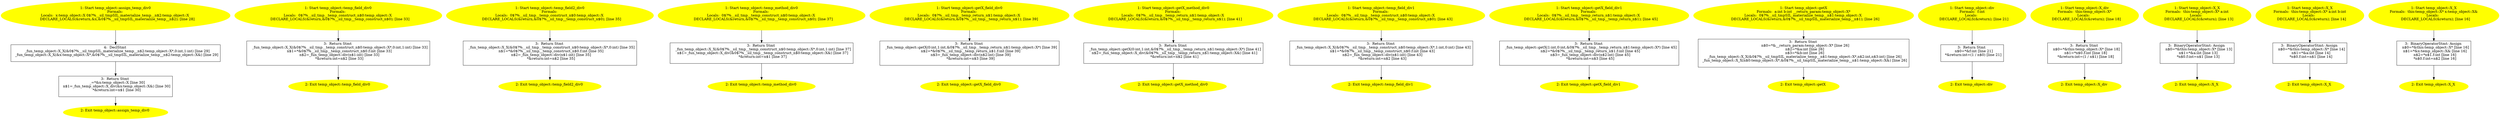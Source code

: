 /* @generated */
digraph iCFG {
"assign_temp_div0#temp_object#_ZN11temp_object16assign_temp_div0Ev.12a3ac8c6c054849d479a871a0d8fac8_1" [label="1: Start temp_object::assign_temp_div0\nFormals: \nLocals:  x:temp_object::X 0$?%__sil_tmpSIL_materialize_temp__n$2:temp_object::X \n   DECLARE_LOCALS(&return,&x,&0$?%__sil_tmpSIL_materialize_temp__n$2); [line 28]\n " color=yellow style=filled]
	

	 "assign_temp_div0#temp_object#_ZN11temp_object16assign_temp_div0Ev.12a3ac8c6c054849d479a871a0d8fac8_1" -> "assign_temp_div0#temp_object#_ZN11temp_object16assign_temp_div0Ev.12a3ac8c6c054849d479a871a0d8fac8_4" ;
"assign_temp_div0#temp_object#_ZN11temp_object16assign_temp_div0Ev.12a3ac8c6c054849d479a871a0d8fac8_2" [label="2: Exit temp_object::assign_temp_div0 \n  " color=yellow style=filled]
	

"assign_temp_div0#temp_object#_ZN11temp_object16assign_temp_div0Ev.12a3ac8c6c054849d479a871a0d8fac8_3" [label="3:  Return Stmt \n   _=*&x:temp_object::X [line 30]\n  n$1=_fun_temp_object::X_div(&x:temp_object::X&) [line 30]\n  *&return:int=n$1 [line 30]\n " shape="box"]
	

	 "assign_temp_div0#temp_object#_ZN11temp_object16assign_temp_div0Ev.12a3ac8c6c054849d479a871a0d8fac8_3" -> "assign_temp_div0#temp_object#_ZN11temp_object16assign_temp_div0Ev.12a3ac8c6c054849d479a871a0d8fac8_2" ;
"assign_temp_div0#temp_object#_ZN11temp_object16assign_temp_div0Ev.12a3ac8c6c054849d479a871a0d8fac8_4" [label="4:  DeclStmt \n   _fun_temp_object::X_X(&0$?%__sil_tmpSIL_materialize_temp__n$2:temp_object::X*,0:int,1:int) [line 29]\n  _fun_temp_object::X_X(&x:temp_object::X*,&0$?%__sil_tmpSIL_materialize_temp__n$2:temp_object::X&) [line 29]\n " shape="box"]
	

	 "assign_temp_div0#temp_object#_ZN11temp_object16assign_temp_div0Ev.12a3ac8c6c054849d479a871a0d8fac8_4" -> "assign_temp_div0#temp_object#_ZN11temp_object16assign_temp_div0Ev.12a3ac8c6c054849d479a871a0d8fac8_3" ;
"temp_field_div0#temp_object#_ZN11temp_object15temp_field_div0Ev.c5850f6003fb6b786a3d1c78e3ae2bba_1" [label="1: Start temp_object::temp_field_div0\nFormals: \nLocals:  0$?%__sil_tmp__temp_construct_n$0:temp_object::X \n   DECLARE_LOCALS(&return,&0$?%__sil_tmp__temp_construct_n$0); [line 33]\n " color=yellow style=filled]
	

	 "temp_field_div0#temp_object#_ZN11temp_object15temp_field_div0Ev.c5850f6003fb6b786a3d1c78e3ae2bba_1" -> "temp_field_div0#temp_object#_ZN11temp_object15temp_field_div0Ev.c5850f6003fb6b786a3d1c78e3ae2bba_3" ;
"temp_field_div0#temp_object#_ZN11temp_object15temp_field_div0Ev.c5850f6003fb6b786a3d1c78e3ae2bba_2" [label="2: Exit temp_object::temp_field_div0 \n  " color=yellow style=filled]
	

"temp_field_div0#temp_object#_ZN11temp_object15temp_field_div0Ev.c5850f6003fb6b786a3d1c78e3ae2bba_3" [label="3:  Return Stmt \n   _fun_temp_object::X_X(&0$?%__sil_tmp__temp_construct_n$0:temp_object::X*,0:int,1:int) [line 33]\n  n$1=*&0$?%__sil_tmp__temp_construct_n$0.f:int [line 33]\n  n$2=_fun_temp_object::div(n$1:int) [line 33]\n  *&return:int=n$2 [line 33]\n " shape="box"]
	

	 "temp_field_div0#temp_object#_ZN11temp_object15temp_field_div0Ev.c5850f6003fb6b786a3d1c78e3ae2bba_3" -> "temp_field_div0#temp_object#_ZN11temp_object15temp_field_div0Ev.c5850f6003fb6b786a3d1c78e3ae2bba_2" ;
"temp_field2_div0#temp_object#_ZN11temp_object16temp_field2_div0Ev.1e39503c66c0f1fd3a1cc7563bef4cfc_1" [label="1: Start temp_object::temp_field2_div0\nFormals: \nLocals:  0$?%__sil_tmp__temp_construct_n$0:temp_object::X \n   DECLARE_LOCALS(&return,&0$?%__sil_tmp__temp_construct_n$0); [line 35]\n " color=yellow style=filled]
	

	 "temp_field2_div0#temp_object#_ZN11temp_object16temp_field2_div0Ev.1e39503c66c0f1fd3a1cc7563bef4cfc_1" -> "temp_field2_div0#temp_object#_ZN11temp_object16temp_field2_div0Ev.1e39503c66c0f1fd3a1cc7563bef4cfc_3" ;
"temp_field2_div0#temp_object#_ZN11temp_object16temp_field2_div0Ev.1e39503c66c0f1fd3a1cc7563bef4cfc_2" [label="2: Exit temp_object::temp_field2_div0 \n  " color=yellow style=filled]
	

"temp_field2_div0#temp_object#_ZN11temp_object16temp_field2_div0Ev.1e39503c66c0f1fd3a1cc7563bef4cfc_3" [label="3:  Return Stmt \n   _fun_temp_object::X_X(&0$?%__sil_tmp__temp_construct_n$0:temp_object::X*,0:int) [line 35]\n  n$1=*&0$?%__sil_tmp__temp_construct_n$0.f:int [line 35]\n  n$2=_fun_temp_object::div(n$1:int) [line 35]\n  *&return:int=n$2 [line 35]\n " shape="box"]
	

	 "temp_field2_div0#temp_object#_ZN11temp_object16temp_field2_div0Ev.1e39503c66c0f1fd3a1cc7563bef4cfc_3" -> "temp_field2_div0#temp_object#_ZN11temp_object16temp_field2_div0Ev.1e39503c66c0f1fd3a1cc7563bef4cfc_2" ;
"temp_method_div0#temp_object#_ZN11temp_object16temp_method_div0Ev.fd6ae881136ea5e8268af1e92eb001b5_1" [label="1: Start temp_object::temp_method_div0\nFormals: \nLocals:  0$?%__sil_tmp__temp_construct_n$0:temp_object::X \n   DECLARE_LOCALS(&return,&0$?%__sil_tmp__temp_construct_n$0); [line 37]\n " color=yellow style=filled]
	

	 "temp_method_div0#temp_object#_ZN11temp_object16temp_method_div0Ev.fd6ae881136ea5e8268af1e92eb001b5_1" -> "temp_method_div0#temp_object#_ZN11temp_object16temp_method_div0Ev.fd6ae881136ea5e8268af1e92eb001b5_3" ;
"temp_method_div0#temp_object#_ZN11temp_object16temp_method_div0Ev.fd6ae881136ea5e8268af1e92eb001b5_2" [label="2: Exit temp_object::temp_method_div0 \n  " color=yellow style=filled]
	

"temp_method_div0#temp_object#_ZN11temp_object16temp_method_div0Ev.fd6ae881136ea5e8268af1e92eb001b5_3" [label="3:  Return Stmt \n   _fun_temp_object::X_X(&0$?%__sil_tmp__temp_construct_n$0:temp_object::X*,0:int,1:int) [line 37]\n  n$1=_fun_temp_object::X_div(&0$?%__sil_tmp__temp_construct_n$0:temp_object::X&) [line 37]\n  *&return:int=n$1 [line 37]\n " shape="box"]
	

	 "temp_method_div0#temp_object#_ZN11temp_object16temp_method_div0Ev.fd6ae881136ea5e8268af1e92eb001b5_3" -> "temp_method_div0#temp_object#_ZN11temp_object16temp_method_div0Ev.fd6ae881136ea5e8268af1e92eb001b5_2" ;
"getX_field_div0#temp_object#_ZN11temp_object15getX_field_div0Ev.5b29985c341a939f5d493914a467583d_1" [label="1: Start temp_object::getX_field_div0\nFormals: \nLocals:  0$?%__sil_tmp__temp_return_n$1:temp_object::X \n   DECLARE_LOCALS(&return,&0$?%__sil_tmp__temp_return_n$1); [line 39]\n " color=yellow style=filled]
	

	 "getX_field_div0#temp_object#_ZN11temp_object15getX_field_div0Ev.5b29985c341a939f5d493914a467583d_1" -> "getX_field_div0#temp_object#_ZN11temp_object15getX_field_div0Ev.5b29985c341a939f5d493914a467583d_3" ;
"getX_field_div0#temp_object#_ZN11temp_object15getX_field_div0Ev.5b29985c341a939f5d493914a467583d_2" [label="2: Exit temp_object::getX_field_div0 \n  " color=yellow style=filled]
	

"getX_field_div0#temp_object#_ZN11temp_object15getX_field_div0Ev.5b29985c341a939f5d493914a467583d_3" [label="3:  Return Stmt \n   _fun_temp_object::getX(0:int,1:int,&0$?%__sil_tmp__temp_return_n$1:temp_object::X*) [line 39]\n  n$2=*&0$?%__sil_tmp__temp_return_n$1.f:int [line 39]\n  n$3=_fun_temp_object::div(n$2:int) [line 39]\n  *&return:int=n$3 [line 39]\n " shape="box"]
	

	 "getX_field_div0#temp_object#_ZN11temp_object15getX_field_div0Ev.5b29985c341a939f5d493914a467583d_3" -> "getX_field_div0#temp_object#_ZN11temp_object15getX_field_div0Ev.5b29985c341a939f5d493914a467583d_2" ;
"getX_method_div0#temp_object#_ZN11temp_object16getX_method_div0Ev.4d32a7940fd90799bf1e7bbe4871b89d_1" [label="1: Start temp_object::getX_method_div0\nFormals: \nLocals:  0$?%__sil_tmp__temp_return_n$1:temp_object::X \n   DECLARE_LOCALS(&return,&0$?%__sil_tmp__temp_return_n$1); [line 41]\n " color=yellow style=filled]
	

	 "getX_method_div0#temp_object#_ZN11temp_object16getX_method_div0Ev.4d32a7940fd90799bf1e7bbe4871b89d_1" -> "getX_method_div0#temp_object#_ZN11temp_object16getX_method_div0Ev.4d32a7940fd90799bf1e7bbe4871b89d_3" ;
"getX_method_div0#temp_object#_ZN11temp_object16getX_method_div0Ev.4d32a7940fd90799bf1e7bbe4871b89d_2" [label="2: Exit temp_object::getX_method_div0 \n  " color=yellow style=filled]
	

"getX_method_div0#temp_object#_ZN11temp_object16getX_method_div0Ev.4d32a7940fd90799bf1e7bbe4871b89d_3" [label="3:  Return Stmt \n   _fun_temp_object::getX(0:int,1:int,&0$?%__sil_tmp__temp_return_n$1:temp_object::X*) [line 41]\n  n$2=_fun_temp_object::X_div(&0$?%__sil_tmp__temp_return_n$1:temp_object::X&) [line 41]\n  *&return:int=n$2 [line 41]\n " shape="box"]
	

	 "getX_method_div0#temp_object#_ZN11temp_object16getX_method_div0Ev.4d32a7940fd90799bf1e7bbe4871b89d_3" -> "getX_method_div0#temp_object#_ZN11temp_object16getX_method_div0Ev.4d32a7940fd90799bf1e7bbe4871b89d_2" ;
"temp_field_div1#temp_object#_ZN11temp_object15temp_field_div1Ev.6b83b7fff4c72405c2bf16f97790d6b5_1" [label="1: Start temp_object::temp_field_div1\nFormals: \nLocals:  0$?%__sil_tmp__temp_construct_n$0:temp_object::X \n   DECLARE_LOCALS(&return,&0$?%__sil_tmp__temp_construct_n$0); [line 43]\n " color=yellow style=filled]
	

	 "temp_field_div1#temp_object#_ZN11temp_object15temp_field_div1Ev.6b83b7fff4c72405c2bf16f97790d6b5_1" -> "temp_field_div1#temp_object#_ZN11temp_object15temp_field_div1Ev.6b83b7fff4c72405c2bf16f97790d6b5_3" ;
"temp_field_div1#temp_object#_ZN11temp_object15temp_field_div1Ev.6b83b7fff4c72405c2bf16f97790d6b5_2" [label="2: Exit temp_object::temp_field_div1 \n  " color=yellow style=filled]
	

"temp_field_div1#temp_object#_ZN11temp_object15temp_field_div1Ev.6b83b7fff4c72405c2bf16f97790d6b5_3" [label="3:  Return Stmt \n   _fun_temp_object::X_X(&0$?%__sil_tmp__temp_construct_n$0:temp_object::X*,1:int,0:int) [line 43]\n  n$1=*&0$?%__sil_tmp__temp_construct_n$0.f:int [line 43]\n  n$2=_fun_temp_object::div(n$1:int) [line 43]\n  *&return:int=n$2 [line 43]\n " shape="box"]
	

	 "temp_field_div1#temp_object#_ZN11temp_object15temp_field_div1Ev.6b83b7fff4c72405c2bf16f97790d6b5_3" -> "temp_field_div1#temp_object#_ZN11temp_object15temp_field_div1Ev.6b83b7fff4c72405c2bf16f97790d6b5_2" ;
"getX_field_div1#temp_object#_ZN11temp_object15getX_field_div1Ev.bc8679edc4e594a213a918e52ce423ce_1" [label="1: Start temp_object::getX_field_div1\nFormals: \nLocals:  0$?%__sil_tmp__temp_return_n$1:temp_object::X \n   DECLARE_LOCALS(&return,&0$?%__sil_tmp__temp_return_n$1); [line 45]\n " color=yellow style=filled]
	

	 "getX_field_div1#temp_object#_ZN11temp_object15getX_field_div1Ev.bc8679edc4e594a213a918e52ce423ce_1" -> "getX_field_div1#temp_object#_ZN11temp_object15getX_field_div1Ev.bc8679edc4e594a213a918e52ce423ce_3" ;
"getX_field_div1#temp_object#_ZN11temp_object15getX_field_div1Ev.bc8679edc4e594a213a918e52ce423ce_2" [label="2: Exit temp_object::getX_field_div1 \n  " color=yellow style=filled]
	

"getX_field_div1#temp_object#_ZN11temp_object15getX_field_div1Ev.bc8679edc4e594a213a918e52ce423ce_3" [label="3:  Return Stmt \n   _fun_temp_object::getX(1:int,0:int,&0$?%__sil_tmp__temp_return_n$1:temp_object::X*) [line 45]\n  n$2=*&0$?%__sil_tmp__temp_return_n$1.f:int [line 45]\n  n$3=_fun_temp_object::div(n$2:int) [line 45]\n  *&return:int=n$3 [line 45]\n " shape="box"]
	

	 "getX_field_div1#temp_object#_ZN11temp_object15getX_field_div1Ev.bc8679edc4e594a213a918e52ce423ce_3" -> "getX_field_div1#temp_object#_ZN11temp_object15getX_field_div1Ev.bc8679edc4e594a213a918e52ce423ce_2" ;
"getX#temp_object#_ZN11temp_object4getXEii.a1a849e28a4eb89f0963fb50faaf83e8_1" [label="1: Start temp_object::getX\nFormals:  a:int b:int __return_param:temp_object::X*\nLocals:  0$?%__sil_tmpSIL_materialize_temp__n$1:temp_object::X \n   DECLARE_LOCALS(&return,&0$?%__sil_tmpSIL_materialize_temp__n$1); [line 26]\n " color=yellow style=filled]
	

	 "getX#temp_object#_ZN11temp_object4getXEii.a1a849e28a4eb89f0963fb50faaf83e8_1" -> "getX#temp_object#_ZN11temp_object4getXEii.a1a849e28a4eb89f0963fb50faaf83e8_3" ;
"getX#temp_object#_ZN11temp_object4getXEii.a1a849e28a4eb89f0963fb50faaf83e8_2" [label="2: Exit temp_object::getX \n  " color=yellow style=filled]
	

"getX#temp_object#_ZN11temp_object4getXEii.a1a849e28a4eb89f0963fb50faaf83e8_3" [label="3:  Return Stmt \n   n$0=*&__return_param:temp_object::X* [line 26]\n  n$2=*&a:int [line 26]\n  n$3=*&b:int [line 26]\n  _fun_temp_object::X_X(&0$?%__sil_tmpSIL_materialize_temp__n$1:temp_object::X*,n$2:int,n$3:int) [line 26]\n  _fun_temp_object::X_X(n$0:temp_object::X*,&0$?%__sil_tmpSIL_materialize_temp__n$1:temp_object::X&) [line 26]\n " shape="box"]
	

	 "getX#temp_object#_ZN11temp_object4getXEii.a1a849e28a4eb89f0963fb50faaf83e8_3" -> "getX#temp_object#_ZN11temp_object4getXEii.a1a849e28a4eb89f0963fb50faaf83e8_2" ;
"div#temp_object#_ZN11temp_object3divEi.aaa9a554349d87ba5e34d1f795ba5669_1" [label="1: Start temp_object::div\nFormals:  f:int\nLocals:  \n   DECLARE_LOCALS(&return); [line 21]\n " color=yellow style=filled]
	

	 "div#temp_object#_ZN11temp_object3divEi.aaa9a554349d87ba5e34d1f795ba5669_1" -> "div#temp_object#_ZN11temp_object3divEi.aaa9a554349d87ba5e34d1f795ba5669_3" ;
"div#temp_object#_ZN11temp_object3divEi.aaa9a554349d87ba5e34d1f795ba5669_2" [label="2: Exit temp_object::div \n  " color=yellow style=filled]
	

"div#temp_object#_ZN11temp_object3divEi.aaa9a554349d87ba5e34d1f795ba5669_3" [label="3:  Return Stmt \n   n$0=*&f:int [line 21]\n  *&return:int=(1 / n$0) [line 21]\n " shape="box"]
	

	 "div#temp_object#_ZN11temp_object3divEi.aaa9a554349d87ba5e34d1f795ba5669_3" -> "div#temp_object#_ZN11temp_object3divEi.aaa9a554349d87ba5e34d1f795ba5669_2" ;
"div#X#temp_object#(_ZN11temp_object1X3divEv).1b0912dfec47ae634aae724a896b81b2_1" [label="1: Start temp_object::X_div\nFormals:  this:temp_object::X*\nLocals:  \n   DECLARE_LOCALS(&return); [line 18]\n " color=yellow style=filled]
	

	 "div#X#temp_object#(_ZN11temp_object1X3divEv).1b0912dfec47ae634aae724a896b81b2_1" -> "div#X#temp_object#(_ZN11temp_object1X3divEv).1b0912dfec47ae634aae724a896b81b2_3" ;
"div#X#temp_object#(_ZN11temp_object1X3divEv).1b0912dfec47ae634aae724a896b81b2_2" [label="2: Exit temp_object::X_div \n  " color=yellow style=filled]
	

"div#X#temp_object#(_ZN11temp_object1X3divEv).1b0912dfec47ae634aae724a896b81b2_3" [label="3:  Return Stmt \n   n$0=*&this:temp_object::X* [line 18]\n  n$1=*n$0.f:int [line 18]\n  *&return:int=(1 / n$1) [line 18]\n " shape="box"]
	

	 "div#X#temp_object#(_ZN11temp_object1X3divEv).1b0912dfec47ae634aae724a896b81b2_3" -> "div#X#temp_object#(_ZN11temp_object1X3divEv).1b0912dfec47ae634aae724a896b81b2_2" ;
"X#X#temp_object#{_ZN11temp_object1XC1Ei}.e1c826da726727094f4e1f9cc1134bee_1" [label="1: Start temp_object::X_X\nFormals:  this:temp_object::X* a:int\nLocals:  \n   DECLARE_LOCALS(&return); [line 13]\n " color=yellow style=filled]
	

	 "X#X#temp_object#{_ZN11temp_object1XC1Ei}.e1c826da726727094f4e1f9cc1134bee_1" -> "X#X#temp_object#{_ZN11temp_object1XC1Ei}.e1c826da726727094f4e1f9cc1134bee_3" ;
"X#X#temp_object#{_ZN11temp_object1XC1Ei}.e1c826da726727094f4e1f9cc1134bee_2" [label="2: Exit temp_object::X_X \n  " color=yellow style=filled]
	

"X#X#temp_object#{_ZN11temp_object1XC1Ei}.e1c826da726727094f4e1f9cc1134bee_3" [label="3:  BinaryOperatorStmt: Assign \n   n$0=*&this:temp_object::X* [line 13]\n  n$1=*&a:int [line 13]\n  *n$0.f:int=n$1 [line 13]\n " shape="box"]
	

	 "X#X#temp_object#{_ZN11temp_object1XC1Ei}.e1c826da726727094f4e1f9cc1134bee_3" -> "X#X#temp_object#{_ZN11temp_object1XC1Ei}.e1c826da726727094f4e1f9cc1134bee_2" ;
"X#X#temp_object#{_ZN11temp_object1XC1Eii}.42ef430f06a6ac111034dd971eb3abbf_1" [label="1: Start temp_object::X_X\nFormals:  this:temp_object::X* a:int b:int\nLocals:  \n   DECLARE_LOCALS(&return); [line 14]\n " color=yellow style=filled]
	

	 "X#X#temp_object#{_ZN11temp_object1XC1Eii}.42ef430f06a6ac111034dd971eb3abbf_1" -> "X#X#temp_object#{_ZN11temp_object1XC1Eii}.42ef430f06a6ac111034dd971eb3abbf_3" ;
"X#X#temp_object#{_ZN11temp_object1XC1Eii}.42ef430f06a6ac111034dd971eb3abbf_2" [label="2: Exit temp_object::X_X \n  " color=yellow style=filled]
	

"X#X#temp_object#{_ZN11temp_object1XC1Eii}.42ef430f06a6ac111034dd971eb3abbf_3" [label="3:  BinaryOperatorStmt: Assign \n   n$0=*&this:temp_object::X* [line 14]\n  n$1=*&a:int [line 14]\n  *n$0.f:int=n$1 [line 14]\n " shape="box"]
	

	 "X#X#temp_object#{_ZN11temp_object1XC1Eii}.42ef430f06a6ac111034dd971eb3abbf_3" -> "X#X#temp_object#{_ZN11temp_object1XC1Eii}.42ef430f06a6ac111034dd971eb3abbf_2" ;
"X#X#temp_object#{_ZN11temp_object1XC1ERKS0_}.be882d6cff657ec87d9e84bb77c9a1ea_1" [label="1: Start temp_object::X_X\nFormals:  this:temp_object::X* x:temp_object::X&\nLocals:  \n   DECLARE_LOCALS(&return); [line 16]\n " color=yellow style=filled]
	

	 "X#X#temp_object#{_ZN11temp_object1XC1ERKS0_}.be882d6cff657ec87d9e84bb77c9a1ea_1" -> "X#X#temp_object#{_ZN11temp_object1XC1ERKS0_}.be882d6cff657ec87d9e84bb77c9a1ea_3" ;
"X#X#temp_object#{_ZN11temp_object1XC1ERKS0_}.be882d6cff657ec87d9e84bb77c9a1ea_2" [label="2: Exit temp_object::X_X \n  " color=yellow style=filled]
	

"X#X#temp_object#{_ZN11temp_object1XC1ERKS0_}.be882d6cff657ec87d9e84bb77c9a1ea_3" [label="3:  BinaryOperatorStmt: Assign \n   n$0=*&this:temp_object::X* [line 16]\n  n$1=*&x:temp_object::X& [line 16]\n  n$2=*n$1.f:int [line 16]\n  *n$0.f:int=n$2 [line 16]\n " shape="box"]
	

	 "X#X#temp_object#{_ZN11temp_object1XC1ERKS0_}.be882d6cff657ec87d9e84bb77c9a1ea_3" -> "X#X#temp_object#{_ZN11temp_object1XC1ERKS0_}.be882d6cff657ec87d9e84bb77c9a1ea_2" ;
}
